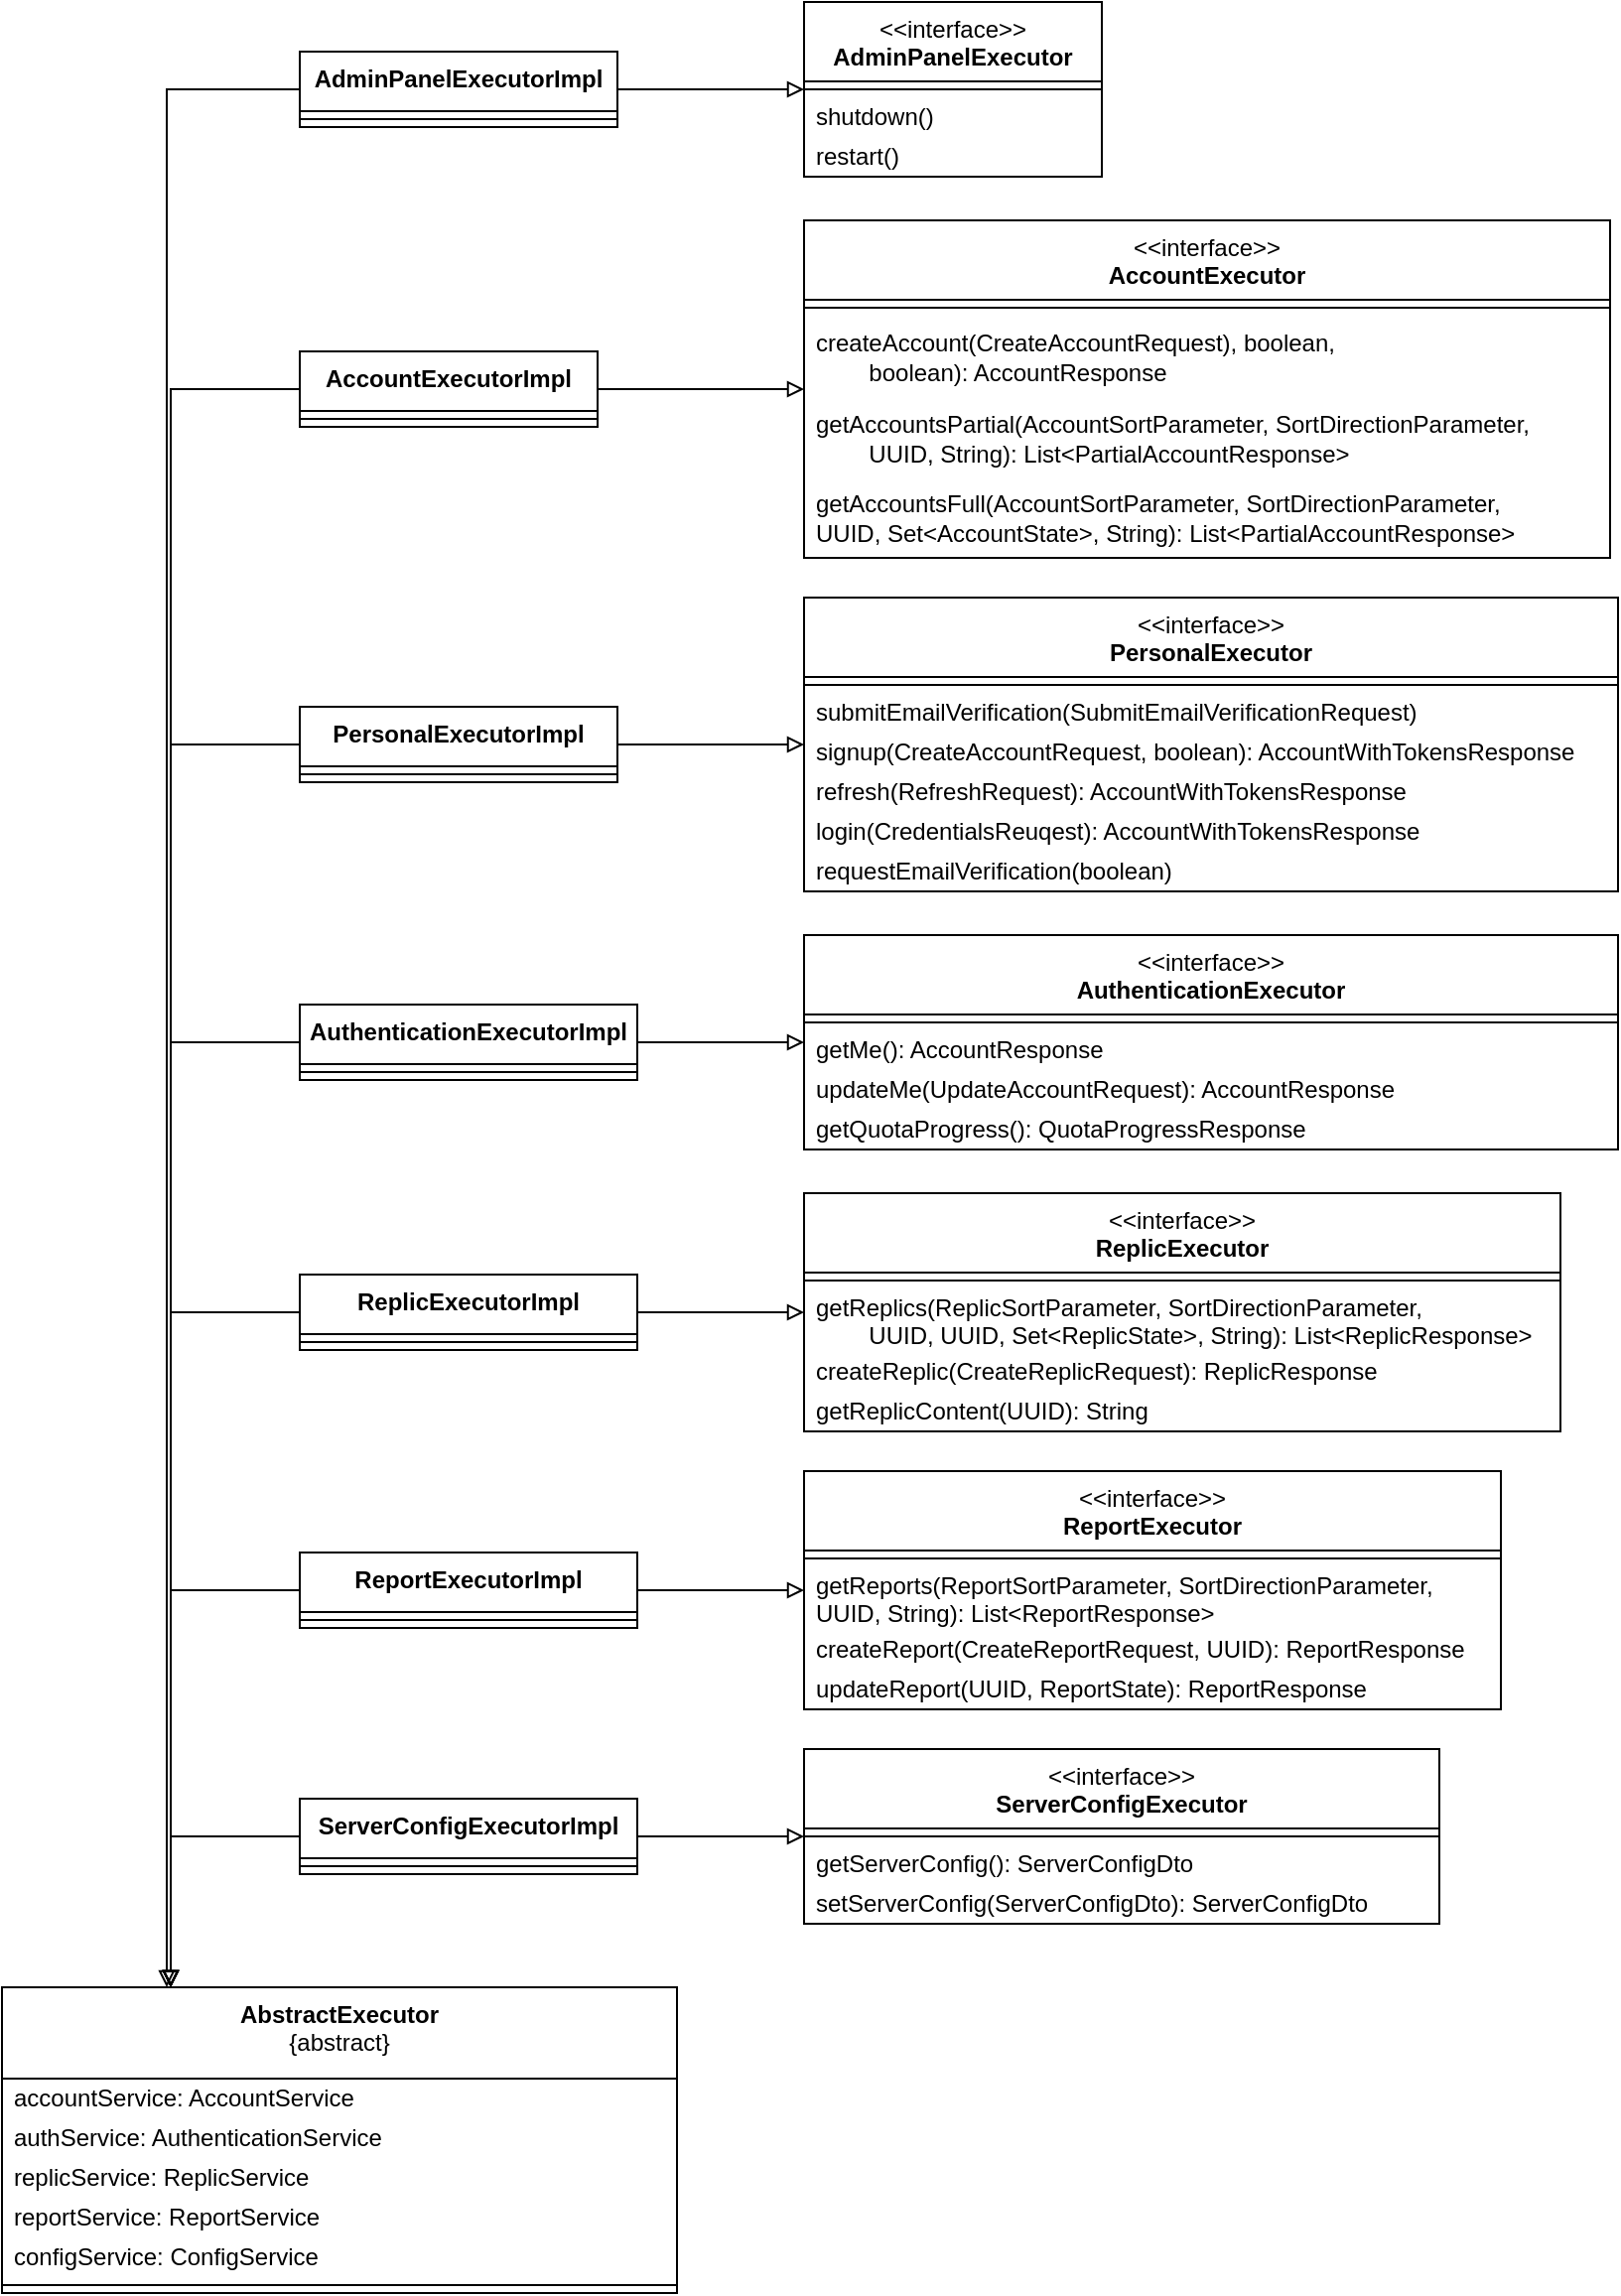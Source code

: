 <mxfile version="28.2.5">
  <diagram name="Seite-1" id="tv3RCUC1lsHie5otSo7a">
    <mxGraphModel dx="2377" dy="1377" grid="1" gridSize="10" guides="1" tooltips="1" connect="1" arrows="1" fold="1" page="1" pageScale="1" pageWidth="827" pageHeight="1169" math="0" shadow="0">
      <root>
        <mxCell id="0" />
        <mxCell id="1" parent="0" />
        <mxCell id="zjGeTOThquZhaolVEsW3-189" value="&amp;lt;&amp;lt;interface&amp;gt;&amp;gt;&lt;br&gt;&lt;b&gt;AccountExecutor&lt;/b&gt;&lt;div&gt;&lt;br/&gt;&lt;/div&gt;" style="swimlane;fontStyle=0;align=center;verticalAlign=top;childLayout=stackLayout;horizontal=1;startSize=40;horizontalStack=0;resizeParent=1;resizeParentMax=0;resizeLast=0;collapsible=0;marginBottom=0;html=1;whiteSpace=wrap;" vertex="1" parent="1">
          <mxGeometry x="411" y="110" width="406" height="170" as="geometry" />
        </mxCell>
        <mxCell id="zjGeTOThquZhaolVEsW3-190" value="" style="line;strokeWidth=1;fillColor=none;align=left;verticalAlign=middle;spacingTop=-1;spacingLeft=3;spacingRight=3;rotatable=0;labelPosition=right;points=[];portConstraint=eastwest;" vertex="1" parent="zjGeTOThquZhaolVEsW3-189">
          <mxGeometry y="40" width="406" height="8" as="geometry" />
        </mxCell>
        <mxCell id="zjGeTOThquZhaolVEsW3-191" value="&lt;div&gt;createAccount(CreateAccountRequest), boolean,&amp;nbsp;&lt;/div&gt;&lt;div&gt;&lt;span style=&quot;white-space: pre;&quot;&gt;&#x9;&lt;/span&gt;boolean): AccountResponse&lt;/div&gt;" style="text;html=1;strokeColor=none;fillColor=none;align=left;verticalAlign=middle;spacingLeft=4;spacingRight=4;overflow=hidden;rotatable=0;points=[[0,0.5],[1,0.5]];portConstraint=eastwest;whiteSpace=wrap;" vertex="1" parent="zjGeTOThquZhaolVEsW3-189">
          <mxGeometry y="48" width="406" height="42" as="geometry" />
        </mxCell>
        <mxCell id="zjGeTOThquZhaolVEsW3-192" value="&lt;div&gt;getAccountsPartial(AccountSortParameter, SortDirectionParameter,&amp;nbsp;&lt;/div&gt;&lt;div&gt;&lt;span style=&quot;white-space: pre;&quot;&gt;&#x9;&lt;/span&gt;UUID, String): List&amp;lt;PartialAccountResponse&amp;gt;&lt;/div&gt;" style="text;html=1;strokeColor=none;fillColor=none;align=left;verticalAlign=middle;spacingLeft=4;spacingRight=4;overflow=hidden;rotatable=0;points=[[0,0.5],[1,0.5]];portConstraint=eastwest;whiteSpace=wrap;" vertex="1" parent="zjGeTOThquZhaolVEsW3-189">
          <mxGeometry y="90" width="406" height="40" as="geometry" />
        </mxCell>
        <mxCell id="zjGeTOThquZhaolVEsW3-193" value="&lt;div&gt;getAccountsFull(AccountSortParameter, SortDirectionParameter,&amp;nbsp;&lt;/div&gt;&lt;div&gt;UUID, Set&amp;lt;AccountState&amp;gt;, String): List&amp;lt;PartialAccountResponse&amp;gt;&lt;/div&gt;" style="text;html=1;strokeColor=none;fillColor=none;align=left;verticalAlign=middle;spacingLeft=4;spacingRight=4;overflow=hidden;rotatable=0;points=[[0,0.5],[1,0.5]];portConstraint=eastwest;whiteSpace=wrap;" vertex="1" parent="zjGeTOThquZhaolVEsW3-189">
          <mxGeometry y="130" width="406" height="40" as="geometry" />
        </mxCell>
        <mxCell id="zjGeTOThquZhaolVEsW3-194" value="&amp;lt;&amp;lt;interface&amp;gt;&amp;gt;&lt;br&gt;&lt;b&gt;AdminPanelExecutor&lt;/b&gt;&lt;div&gt;&lt;br&gt;&lt;/div&gt;" style="swimlane;fontStyle=0;align=center;verticalAlign=top;childLayout=stackLayout;horizontal=1;startSize=40;horizontalStack=0;resizeParent=1;resizeParentMax=0;resizeLast=0;collapsible=0;marginBottom=0;html=1;whiteSpace=wrap;" vertex="1" parent="1">
          <mxGeometry x="411" width="150" height="88" as="geometry" />
        </mxCell>
        <mxCell id="zjGeTOThquZhaolVEsW3-195" value="" style="line;strokeWidth=1;fillColor=none;align=left;verticalAlign=middle;spacingTop=-1;spacingLeft=3;spacingRight=3;rotatable=0;labelPosition=right;points=[];portConstraint=eastwest;" vertex="1" parent="zjGeTOThquZhaolVEsW3-194">
          <mxGeometry y="40" width="150" height="8" as="geometry" />
        </mxCell>
        <mxCell id="zjGeTOThquZhaolVEsW3-196" value="shutdown()" style="text;html=1;strokeColor=none;fillColor=none;align=left;verticalAlign=middle;spacingLeft=4;spacingRight=4;overflow=hidden;rotatable=0;points=[[0,0.5],[1,0.5]];portConstraint=eastwest;whiteSpace=wrap;" vertex="1" parent="zjGeTOThquZhaolVEsW3-194">
          <mxGeometry y="48" width="150" height="20" as="geometry" />
        </mxCell>
        <mxCell id="zjGeTOThquZhaolVEsW3-197" value="restart()" style="text;html=1;strokeColor=none;fillColor=none;align=left;verticalAlign=middle;spacingLeft=4;spacingRight=4;overflow=hidden;rotatable=0;points=[[0,0.5],[1,0.5]];portConstraint=eastwest;whiteSpace=wrap;" vertex="1" parent="zjGeTOThquZhaolVEsW3-194">
          <mxGeometry y="68" width="150" height="20" as="geometry" />
        </mxCell>
        <mxCell id="zjGeTOThquZhaolVEsW3-198" value="&amp;lt;&amp;lt;interface&amp;gt;&amp;gt;&lt;br&gt;&lt;b&gt;PersonalExecutor&lt;/b&gt;&lt;div&gt;&lt;br&gt;&lt;/div&gt;" style="swimlane;fontStyle=0;align=center;verticalAlign=top;childLayout=stackLayout;horizontal=1;startSize=40;horizontalStack=0;resizeParent=1;resizeParentMax=0;resizeLast=0;collapsible=0;marginBottom=0;html=1;whiteSpace=wrap;" vertex="1" parent="1">
          <mxGeometry x="411" y="300" width="410" height="148" as="geometry" />
        </mxCell>
        <mxCell id="zjGeTOThquZhaolVEsW3-199" value="" style="line;strokeWidth=1;fillColor=none;align=left;verticalAlign=middle;spacingTop=-1;spacingLeft=3;spacingRight=3;rotatable=0;labelPosition=right;points=[];portConstraint=eastwest;" vertex="1" parent="zjGeTOThquZhaolVEsW3-198">
          <mxGeometry y="40" width="410" height="8" as="geometry" />
        </mxCell>
        <mxCell id="zjGeTOThquZhaolVEsW3-200" value="submitEmailVerification(SubmitEmailVerificationRequest)" style="text;html=1;strokeColor=none;fillColor=none;align=left;verticalAlign=middle;spacingLeft=4;spacingRight=4;overflow=hidden;rotatable=0;points=[[0,0.5],[1,0.5]];portConstraint=eastwest;whiteSpace=wrap;" vertex="1" parent="zjGeTOThquZhaolVEsW3-198">
          <mxGeometry y="48" width="410" height="20" as="geometry" />
        </mxCell>
        <mxCell id="zjGeTOThquZhaolVEsW3-201" value="signup(CreateAccountRequest, boolean): AccountWithTokensResponse" style="text;html=1;strokeColor=none;fillColor=none;align=left;verticalAlign=middle;spacingLeft=4;spacingRight=4;overflow=hidden;rotatable=0;points=[[0,0.5],[1,0.5]];portConstraint=eastwest;whiteSpace=wrap;" vertex="1" parent="zjGeTOThquZhaolVEsW3-198">
          <mxGeometry y="68" width="410" height="20" as="geometry" />
        </mxCell>
        <mxCell id="zjGeTOThquZhaolVEsW3-202" value="refresh(RefreshRequest): AccountWithTokensResponse" style="text;html=1;strokeColor=none;fillColor=none;align=left;verticalAlign=middle;spacingLeft=4;spacingRight=4;overflow=hidden;rotatable=0;points=[[0,0.5],[1,0.5]];portConstraint=eastwest;whiteSpace=wrap;" vertex="1" parent="zjGeTOThquZhaolVEsW3-198">
          <mxGeometry y="88" width="410" height="20" as="geometry" />
        </mxCell>
        <mxCell id="zjGeTOThquZhaolVEsW3-203" value="login(CredentialsReuqest): AccountWithTokensResponse" style="text;html=1;strokeColor=none;fillColor=none;align=left;verticalAlign=middle;spacingLeft=4;spacingRight=4;overflow=hidden;rotatable=0;points=[[0,0.5],[1,0.5]];portConstraint=eastwest;whiteSpace=wrap;" vertex="1" parent="zjGeTOThquZhaolVEsW3-198">
          <mxGeometry y="108" width="410" height="20" as="geometry" />
        </mxCell>
        <mxCell id="zjGeTOThquZhaolVEsW3-204" value="requestEmailVerification(boolean)" style="text;html=1;strokeColor=none;fillColor=none;align=left;verticalAlign=middle;spacingLeft=4;spacingRight=4;overflow=hidden;rotatable=0;points=[[0,0.5],[1,0.5]];portConstraint=eastwest;whiteSpace=wrap;" vertex="1" parent="zjGeTOThquZhaolVEsW3-198">
          <mxGeometry y="128" width="410" height="20" as="geometry" />
        </mxCell>
        <mxCell id="zjGeTOThquZhaolVEsW3-205" value="&amp;lt;&amp;lt;interface&amp;gt;&amp;gt;&lt;br&gt;&lt;b&gt;ReplicExecutor&lt;/b&gt;&lt;div&gt;&lt;br&gt;&lt;/div&gt;" style="swimlane;fontStyle=0;align=center;verticalAlign=top;childLayout=stackLayout;horizontal=1;startSize=40;horizontalStack=0;resizeParent=1;resizeParentMax=0;resizeLast=0;collapsible=0;marginBottom=0;html=1;whiteSpace=wrap;" vertex="1" parent="1">
          <mxGeometry x="411" y="600" width="381" height="120" as="geometry" />
        </mxCell>
        <mxCell id="zjGeTOThquZhaolVEsW3-206" value="" style="line;strokeWidth=1;fillColor=none;align=left;verticalAlign=middle;spacingTop=-1;spacingLeft=3;spacingRight=3;rotatable=0;labelPosition=right;points=[];portConstraint=eastwest;" vertex="1" parent="zjGeTOThquZhaolVEsW3-205">
          <mxGeometry y="40" width="381" height="8" as="geometry" />
        </mxCell>
        <mxCell id="zjGeTOThquZhaolVEsW3-207" value="&lt;div&gt;getReplics(ReplicSortParameter, SortDirectionParameter,&amp;nbsp;&lt;/div&gt;&lt;div&gt;&lt;span style=&quot;white-space: pre;&quot;&gt;&#x9;&lt;/span&gt;UUID, UUID, Set&amp;lt;ReplicState&amp;gt;, String): List&amp;lt;ReplicResponse&amp;gt;&lt;/div&gt;" style="text;html=1;strokeColor=none;fillColor=none;align=left;verticalAlign=middle;spacingLeft=4;spacingRight=4;overflow=hidden;rotatable=0;points=[[0,0.5],[1,0.5]];portConstraint=eastwest;whiteSpace=wrap;" vertex="1" parent="zjGeTOThquZhaolVEsW3-205">
          <mxGeometry y="48" width="381" height="32" as="geometry" />
        </mxCell>
        <mxCell id="zjGeTOThquZhaolVEsW3-208" value="createReplic(CreateReplicRequest): ReplicResponse" style="text;html=1;strokeColor=none;fillColor=none;align=left;verticalAlign=middle;spacingLeft=4;spacingRight=4;overflow=hidden;rotatable=0;points=[[0,0.5],[1,0.5]];portConstraint=eastwest;whiteSpace=wrap;" vertex="1" parent="zjGeTOThquZhaolVEsW3-205">
          <mxGeometry y="80" width="381" height="20" as="geometry" />
        </mxCell>
        <mxCell id="zjGeTOThquZhaolVEsW3-209" value="getReplicContent(UUID): String" style="text;html=1;strokeColor=none;fillColor=none;align=left;verticalAlign=middle;spacingLeft=4;spacingRight=4;overflow=hidden;rotatable=0;points=[[0,0.5],[1,0.5]];portConstraint=eastwest;whiteSpace=wrap;" vertex="1" parent="zjGeTOThquZhaolVEsW3-205">
          <mxGeometry y="100" width="381" height="20" as="geometry" />
        </mxCell>
        <mxCell id="zjGeTOThquZhaolVEsW3-210" value="&amp;lt;&amp;lt;interface&amp;gt;&amp;gt;&lt;br&gt;&lt;b&gt;ReportExecutor&lt;/b&gt;&lt;div&gt;&lt;br&gt;&lt;/div&gt;" style="swimlane;fontStyle=0;align=center;verticalAlign=top;childLayout=stackLayout;horizontal=1;startSize=40;horizontalStack=0;resizeParent=1;resizeParentMax=0;resizeLast=0;collapsible=0;marginBottom=0;html=1;whiteSpace=wrap;" vertex="1" parent="1">
          <mxGeometry x="411" y="740" width="351" height="120" as="geometry" />
        </mxCell>
        <mxCell id="zjGeTOThquZhaolVEsW3-211" value="" style="line;strokeWidth=1;fillColor=none;align=left;verticalAlign=middle;spacingTop=-1;spacingLeft=3;spacingRight=3;rotatable=0;labelPosition=right;points=[];portConstraint=eastwest;" vertex="1" parent="zjGeTOThquZhaolVEsW3-210">
          <mxGeometry y="40" width="351" height="8" as="geometry" />
        </mxCell>
        <mxCell id="zjGeTOThquZhaolVEsW3-212" value="&lt;div&gt;getReports(ReportSortParameter, SortDirectionParameter,&amp;nbsp;&lt;/div&gt;&lt;div&gt;UUID, String): List&amp;lt;ReportResponse&amp;gt;&lt;/div&gt;" style="text;html=1;strokeColor=none;fillColor=none;align=left;verticalAlign=middle;spacingLeft=4;spacingRight=4;overflow=hidden;rotatable=0;points=[[0,0.5],[1,0.5]];portConstraint=eastwest;whiteSpace=wrap;" vertex="1" parent="zjGeTOThquZhaolVEsW3-210">
          <mxGeometry y="48" width="351" height="32" as="geometry" />
        </mxCell>
        <mxCell id="zjGeTOThquZhaolVEsW3-213" value="createReport(CreateReportRequest, UUID): ReportResponse" style="text;html=1;strokeColor=none;fillColor=none;align=left;verticalAlign=middle;spacingLeft=4;spacingRight=4;overflow=hidden;rotatable=0;points=[[0,0.5],[1,0.5]];portConstraint=eastwest;whiteSpace=wrap;" vertex="1" parent="zjGeTOThquZhaolVEsW3-210">
          <mxGeometry y="80" width="351" height="20" as="geometry" />
        </mxCell>
        <mxCell id="zjGeTOThquZhaolVEsW3-214" value="updateReport(UUID, ReportState): ReportResponse" style="text;html=1;strokeColor=none;fillColor=none;align=left;verticalAlign=middle;spacingLeft=4;spacingRight=4;overflow=hidden;rotatable=0;points=[[0,0.5],[1,0.5]];portConstraint=eastwest;whiteSpace=wrap;" vertex="1" parent="zjGeTOThquZhaolVEsW3-210">
          <mxGeometry y="100" width="351" height="20" as="geometry" />
        </mxCell>
        <mxCell id="zjGeTOThquZhaolVEsW3-215" value="&amp;lt;&amp;lt;interface&amp;gt;&amp;gt;&lt;br&gt;&lt;b&gt;ServerConfigExecutor&lt;/b&gt;&lt;div&gt;&lt;br&gt;&lt;/div&gt;" style="swimlane;fontStyle=0;align=center;verticalAlign=top;childLayout=stackLayout;horizontal=1;startSize=40;horizontalStack=0;resizeParent=1;resizeParentMax=0;resizeLast=0;collapsible=0;marginBottom=0;html=1;whiteSpace=wrap;" vertex="1" parent="1">
          <mxGeometry x="411" y="880" width="320" height="88" as="geometry" />
        </mxCell>
        <mxCell id="zjGeTOThquZhaolVEsW3-216" value="" style="line;strokeWidth=1;fillColor=none;align=left;verticalAlign=middle;spacingTop=-1;spacingLeft=3;spacingRight=3;rotatable=0;labelPosition=right;points=[];portConstraint=eastwest;" vertex="1" parent="zjGeTOThquZhaolVEsW3-215">
          <mxGeometry y="40" width="320" height="8" as="geometry" />
        </mxCell>
        <mxCell id="zjGeTOThquZhaolVEsW3-217" value="getServerConfig(): ServerConfigDto" style="text;html=1;strokeColor=none;fillColor=none;align=left;verticalAlign=middle;spacingLeft=4;spacingRight=4;overflow=hidden;rotatable=0;points=[[0,0.5],[1,0.5]];portConstraint=eastwest;whiteSpace=wrap;" vertex="1" parent="zjGeTOThquZhaolVEsW3-215">
          <mxGeometry y="48" width="320" height="20" as="geometry" />
        </mxCell>
        <mxCell id="zjGeTOThquZhaolVEsW3-218" value="setServerConfig(ServerConfigDto): ServerConfigDto" style="text;html=1;strokeColor=none;fillColor=none;align=left;verticalAlign=middle;spacingLeft=4;spacingRight=4;overflow=hidden;rotatable=0;points=[[0,0.5],[1,0.5]];portConstraint=eastwest;whiteSpace=wrap;" vertex="1" parent="zjGeTOThquZhaolVEsW3-215">
          <mxGeometry y="68" width="320" height="20" as="geometry" />
        </mxCell>
        <mxCell id="zjGeTOThquZhaolVEsW3-219" value="&amp;lt;&amp;lt;interface&amp;gt;&amp;gt;&lt;br&gt;&lt;b&gt;AuthenticationExecutor&lt;/b&gt;&lt;div&gt;&lt;br&gt;&lt;/div&gt;" style="swimlane;fontStyle=0;align=center;verticalAlign=top;childLayout=stackLayout;horizontal=1;startSize=40;horizontalStack=0;resizeParent=1;resizeParentMax=0;resizeLast=0;collapsible=0;marginBottom=0;html=1;whiteSpace=wrap;" vertex="1" parent="1">
          <mxGeometry x="411" y="470" width="410" height="108" as="geometry" />
        </mxCell>
        <mxCell id="zjGeTOThquZhaolVEsW3-220" value="" style="line;strokeWidth=1;fillColor=none;align=left;verticalAlign=middle;spacingTop=-1;spacingLeft=3;spacingRight=3;rotatable=0;labelPosition=right;points=[];portConstraint=eastwest;" vertex="1" parent="zjGeTOThquZhaolVEsW3-219">
          <mxGeometry y="40" width="410" height="8" as="geometry" />
        </mxCell>
        <mxCell id="zjGeTOThquZhaolVEsW3-221" value="getMe(): AccountResponse" style="text;html=1;strokeColor=none;fillColor=none;align=left;verticalAlign=middle;spacingLeft=4;spacingRight=4;overflow=hidden;rotatable=0;points=[[0,0.5],[1,0.5]];portConstraint=eastwest;whiteSpace=wrap;" vertex="1" parent="zjGeTOThquZhaolVEsW3-219">
          <mxGeometry y="48" width="410" height="20" as="geometry" />
        </mxCell>
        <mxCell id="zjGeTOThquZhaolVEsW3-222" value="updateMe(UpdateAccountRequest): AccountResponse" style="text;html=1;strokeColor=none;fillColor=none;align=left;verticalAlign=middle;spacingLeft=4;spacingRight=4;overflow=hidden;rotatable=0;points=[[0,0.5],[1,0.5]];portConstraint=eastwest;whiteSpace=wrap;" vertex="1" parent="zjGeTOThquZhaolVEsW3-219">
          <mxGeometry y="68" width="410" height="20" as="geometry" />
        </mxCell>
        <mxCell id="zjGeTOThquZhaolVEsW3-223" value="getQuotaProgress(): QuotaProgressResponse" style="text;html=1;strokeColor=none;fillColor=none;align=left;verticalAlign=middle;spacingLeft=4;spacingRight=4;overflow=hidden;rotatable=0;points=[[0,0.5],[1,0.5]];portConstraint=eastwest;whiteSpace=wrap;" vertex="1" parent="zjGeTOThquZhaolVEsW3-219">
          <mxGeometry y="88" width="410" height="20" as="geometry" />
        </mxCell>
        <mxCell id="zjGeTOThquZhaolVEsW3-250" style="edgeStyle=orthogonalEdgeStyle;rounded=0;orthogonalLoop=1;jettySize=auto;html=1;endArrow=block;endFill=0;" edge="1" parent="1" source="zjGeTOThquZhaolVEsW3-224" target="zjGeTOThquZhaolVEsW3-194">
          <mxGeometry relative="1" as="geometry" />
        </mxCell>
        <mxCell id="zjGeTOThquZhaolVEsW3-270" style="edgeStyle=orthogonalEdgeStyle;rounded=0;orthogonalLoop=1;jettySize=auto;html=1;endArrow=block;endFill=0;" edge="1" parent="1" source="zjGeTOThquZhaolVEsW3-224" target="zjGeTOThquZhaolVEsW3-240">
          <mxGeometry relative="1" as="geometry">
            <Array as="points">
              <mxPoint x="90" y="44" />
            </Array>
          </mxGeometry>
        </mxCell>
        <mxCell id="zjGeTOThquZhaolVEsW3-224" value="&lt;b&gt;AdminPanelExecutorImpl&lt;/b&gt;" style="swimlane;fontStyle=0;align=center;verticalAlign=top;childLayout=stackLayout;horizontal=1;startSize=30;horizontalStack=0;resizeParent=1;resizeParentMax=0;resizeLast=0;collapsible=0;marginBottom=0;html=1;whiteSpace=wrap;" vertex="1" parent="1">
          <mxGeometry x="157" y="25" width="160" height="38" as="geometry" />
        </mxCell>
        <mxCell id="zjGeTOThquZhaolVEsW3-225" value="" style="line;strokeWidth=1;fillColor=none;align=left;verticalAlign=middle;spacingTop=-1;spacingLeft=3;spacingRight=3;rotatable=0;labelPosition=right;points=[];portConstraint=eastwest;" vertex="1" parent="zjGeTOThquZhaolVEsW3-224">
          <mxGeometry y="30" width="160" height="8" as="geometry" />
        </mxCell>
        <mxCell id="zjGeTOThquZhaolVEsW3-249" style="edgeStyle=orthogonalEdgeStyle;rounded=0;orthogonalLoop=1;jettySize=auto;html=1;endArrow=block;endFill=0;" edge="1" parent="1" source="zjGeTOThquZhaolVEsW3-228" target="zjGeTOThquZhaolVEsW3-240">
          <mxGeometry relative="1" as="geometry">
            <Array as="points">
              <mxPoint x="92" y="195" />
            </Array>
          </mxGeometry>
        </mxCell>
        <mxCell id="zjGeTOThquZhaolVEsW3-252" style="edgeStyle=orthogonalEdgeStyle;rounded=0;orthogonalLoop=1;jettySize=auto;html=1;endArrow=block;endFill=0;" edge="1" parent="1" source="zjGeTOThquZhaolVEsW3-228" target="zjGeTOThquZhaolVEsW3-189">
          <mxGeometry relative="1" as="geometry" />
        </mxCell>
        <mxCell id="zjGeTOThquZhaolVEsW3-228" value="&lt;b&gt;AccountExecutorImpl&lt;/b&gt;" style="swimlane;fontStyle=0;align=center;verticalAlign=top;childLayout=stackLayout;horizontal=1;startSize=30;horizontalStack=0;resizeParent=1;resizeParentMax=0;resizeLast=0;collapsible=0;marginBottom=0;html=1;whiteSpace=wrap;" vertex="1" parent="1">
          <mxGeometry x="157" y="176" width="150" height="38" as="geometry" />
        </mxCell>
        <mxCell id="zjGeTOThquZhaolVEsW3-229" value="" style="line;strokeWidth=1;fillColor=none;align=left;verticalAlign=middle;spacingTop=-1;spacingLeft=3;spacingRight=3;rotatable=0;labelPosition=right;points=[];portConstraint=eastwest;" vertex="1" parent="zjGeTOThquZhaolVEsW3-228">
          <mxGeometry y="30" width="150" height="8" as="geometry" />
        </mxCell>
        <mxCell id="zjGeTOThquZhaolVEsW3-248" style="edgeStyle=orthogonalEdgeStyle;rounded=0;orthogonalLoop=1;jettySize=auto;html=1;endArrow=block;endFill=0;" edge="1" parent="1" source="zjGeTOThquZhaolVEsW3-230" target="zjGeTOThquZhaolVEsW3-240">
          <mxGeometry relative="1" as="geometry">
            <Array as="points">
              <mxPoint x="92" y="374" />
            </Array>
          </mxGeometry>
        </mxCell>
        <mxCell id="zjGeTOThquZhaolVEsW3-253" style="edgeStyle=orthogonalEdgeStyle;rounded=0;orthogonalLoop=1;jettySize=auto;html=1;endArrow=block;endFill=0;" edge="1" parent="1" source="zjGeTOThquZhaolVEsW3-230" target="zjGeTOThquZhaolVEsW3-198">
          <mxGeometry relative="1" as="geometry" />
        </mxCell>
        <mxCell id="zjGeTOThquZhaolVEsW3-230" value="&lt;b&gt;PersonalExecutorImpl&lt;/b&gt;" style="swimlane;fontStyle=0;align=center;verticalAlign=top;childLayout=stackLayout;horizontal=1;startSize=30;horizontalStack=0;resizeParent=1;resizeParentMax=0;resizeLast=0;collapsible=0;marginBottom=0;html=1;whiteSpace=wrap;" vertex="1" parent="1">
          <mxGeometry x="157" y="355" width="160" height="38" as="geometry" />
        </mxCell>
        <mxCell id="zjGeTOThquZhaolVEsW3-231" value="" style="line;strokeWidth=1;fillColor=none;align=left;verticalAlign=middle;spacingTop=-1;spacingLeft=3;spacingRight=3;rotatable=0;labelPosition=right;points=[];portConstraint=eastwest;" vertex="1" parent="zjGeTOThquZhaolVEsW3-230">
          <mxGeometry y="30" width="160" height="8" as="geometry" />
        </mxCell>
        <mxCell id="zjGeTOThquZhaolVEsW3-246" style="edgeStyle=orthogonalEdgeStyle;rounded=0;orthogonalLoop=1;jettySize=auto;html=1;endArrow=block;endFill=0;" edge="1" parent="1" source="zjGeTOThquZhaolVEsW3-232" target="zjGeTOThquZhaolVEsW3-240">
          <mxGeometry relative="1" as="geometry">
            <Array as="points">
              <mxPoint x="92" y="524" />
            </Array>
          </mxGeometry>
        </mxCell>
        <mxCell id="zjGeTOThquZhaolVEsW3-254" style="edgeStyle=orthogonalEdgeStyle;rounded=0;orthogonalLoop=1;jettySize=auto;html=1;endArrow=block;endFill=0;" edge="1" parent="1" source="zjGeTOThquZhaolVEsW3-232" target="zjGeTOThquZhaolVEsW3-219">
          <mxGeometry relative="1" as="geometry" />
        </mxCell>
        <mxCell id="zjGeTOThquZhaolVEsW3-232" value="&lt;b&gt;AuthenticationExecutorImpl&lt;/b&gt;" style="swimlane;fontStyle=0;align=center;verticalAlign=top;childLayout=stackLayout;horizontal=1;startSize=30;horizontalStack=0;resizeParent=1;resizeParentMax=0;resizeLast=0;collapsible=0;marginBottom=0;html=1;whiteSpace=wrap;" vertex="1" parent="1">
          <mxGeometry x="157" y="505" width="170" height="38" as="geometry" />
        </mxCell>
        <mxCell id="zjGeTOThquZhaolVEsW3-233" value="" style="line;strokeWidth=1;fillColor=none;align=left;verticalAlign=middle;spacingTop=-1;spacingLeft=3;spacingRight=3;rotatable=0;labelPosition=right;points=[];portConstraint=eastwest;" vertex="1" parent="zjGeTOThquZhaolVEsW3-232">
          <mxGeometry y="30" width="170" height="8" as="geometry" />
        </mxCell>
        <mxCell id="zjGeTOThquZhaolVEsW3-245" style="edgeStyle=orthogonalEdgeStyle;rounded=0;orthogonalLoop=1;jettySize=auto;html=1;endArrow=block;endFill=0;" edge="1" parent="1" source="zjGeTOThquZhaolVEsW3-234" target="zjGeTOThquZhaolVEsW3-240">
          <mxGeometry relative="1" as="geometry">
            <Array as="points">
              <mxPoint x="92" y="660" />
            </Array>
          </mxGeometry>
        </mxCell>
        <mxCell id="zjGeTOThquZhaolVEsW3-255" style="edgeStyle=orthogonalEdgeStyle;rounded=0;orthogonalLoop=1;jettySize=auto;html=1;endArrow=block;endFill=0;" edge="1" parent="1" source="zjGeTOThquZhaolVEsW3-234" target="zjGeTOThquZhaolVEsW3-205">
          <mxGeometry relative="1" as="geometry" />
        </mxCell>
        <mxCell id="zjGeTOThquZhaolVEsW3-234" value="&lt;b&gt;ReplicExecutorImpl&lt;/b&gt;" style="swimlane;fontStyle=0;align=center;verticalAlign=top;childLayout=stackLayout;horizontal=1;startSize=30;horizontalStack=0;resizeParent=1;resizeParentMax=0;resizeLast=0;collapsible=0;marginBottom=0;html=1;whiteSpace=wrap;" vertex="1" parent="1">
          <mxGeometry x="157" y="641" width="170" height="38" as="geometry" />
        </mxCell>
        <mxCell id="zjGeTOThquZhaolVEsW3-235" value="" style="line;strokeWidth=1;fillColor=none;align=left;verticalAlign=middle;spacingTop=-1;spacingLeft=3;spacingRight=3;rotatable=0;labelPosition=right;points=[];portConstraint=eastwest;" vertex="1" parent="zjGeTOThquZhaolVEsW3-234">
          <mxGeometry y="30" width="170" height="8" as="geometry" />
        </mxCell>
        <mxCell id="zjGeTOThquZhaolVEsW3-244" style="edgeStyle=orthogonalEdgeStyle;rounded=0;orthogonalLoop=1;jettySize=auto;html=1;endArrow=block;endFill=0;" edge="1" parent="1" source="zjGeTOThquZhaolVEsW3-236" target="zjGeTOThquZhaolVEsW3-240">
          <mxGeometry relative="1" as="geometry">
            <Array as="points">
              <mxPoint x="92" y="800" />
            </Array>
          </mxGeometry>
        </mxCell>
        <mxCell id="zjGeTOThquZhaolVEsW3-256" style="edgeStyle=orthogonalEdgeStyle;rounded=0;orthogonalLoop=1;jettySize=auto;html=1;endArrow=block;endFill=0;" edge="1" parent="1" source="zjGeTOThquZhaolVEsW3-236" target="zjGeTOThquZhaolVEsW3-210">
          <mxGeometry relative="1" as="geometry" />
        </mxCell>
        <mxCell id="zjGeTOThquZhaolVEsW3-236" value="&lt;b&gt;ReportExecutorImpl&lt;/b&gt;" style="swimlane;fontStyle=0;align=center;verticalAlign=top;childLayout=stackLayout;horizontal=1;startSize=30;horizontalStack=0;resizeParent=1;resizeParentMax=0;resizeLast=0;collapsible=0;marginBottom=0;html=1;whiteSpace=wrap;" vertex="1" parent="1">
          <mxGeometry x="157" y="781" width="170" height="38" as="geometry" />
        </mxCell>
        <mxCell id="zjGeTOThquZhaolVEsW3-237" value="" style="line;strokeWidth=1;fillColor=none;align=left;verticalAlign=middle;spacingTop=-1;spacingLeft=3;spacingRight=3;rotatable=0;labelPosition=right;points=[];portConstraint=eastwest;" vertex="1" parent="zjGeTOThquZhaolVEsW3-236">
          <mxGeometry y="30" width="170" height="8" as="geometry" />
        </mxCell>
        <mxCell id="zjGeTOThquZhaolVEsW3-243" style="edgeStyle=orthogonalEdgeStyle;rounded=0;orthogonalLoop=1;jettySize=auto;html=1;endArrow=block;endFill=0;" edge="1" parent="1" source="zjGeTOThquZhaolVEsW3-238" target="zjGeTOThquZhaolVEsW3-240">
          <mxGeometry relative="1" as="geometry">
            <Array as="points">
              <mxPoint x="92" y="924" />
            </Array>
          </mxGeometry>
        </mxCell>
        <mxCell id="zjGeTOThquZhaolVEsW3-258" style="edgeStyle=orthogonalEdgeStyle;rounded=0;orthogonalLoop=1;jettySize=auto;html=1;endArrow=block;endFill=0;" edge="1" parent="1" source="zjGeTOThquZhaolVEsW3-238" target="zjGeTOThquZhaolVEsW3-215">
          <mxGeometry relative="1" as="geometry" />
        </mxCell>
        <mxCell id="zjGeTOThquZhaolVEsW3-238" value="&lt;b&gt;ServerConfigExecutorImpl&lt;/b&gt;" style="swimlane;fontStyle=0;align=center;verticalAlign=top;childLayout=stackLayout;horizontal=1;startSize=30;horizontalStack=0;resizeParent=1;resizeParentMax=0;resizeLast=0;collapsible=0;marginBottom=0;html=1;whiteSpace=wrap;" vertex="1" parent="1">
          <mxGeometry x="157" y="905" width="170" height="38" as="geometry" />
        </mxCell>
        <mxCell id="zjGeTOThquZhaolVEsW3-239" value="" style="line;strokeWidth=1;fillColor=none;align=left;verticalAlign=middle;spacingTop=-1;spacingLeft=3;spacingRight=3;rotatable=0;labelPosition=right;points=[];portConstraint=eastwest;" vertex="1" parent="zjGeTOThquZhaolVEsW3-238">
          <mxGeometry y="30" width="170" height="8" as="geometry" />
        </mxCell>
        <mxCell id="zjGeTOThquZhaolVEsW3-240" value="&lt;div&gt;&lt;b&gt;AbstractExecutor&lt;/b&gt;&lt;/div&gt;&lt;div&gt;{abstract}&lt;/div&gt;" style="swimlane;fontStyle=0;align=center;verticalAlign=top;childLayout=stackLayout;horizontal=1;startSize=46;horizontalStack=0;resizeParent=1;resizeParentMax=0;resizeLast=0;collapsible=0;marginBottom=0;html=1;whiteSpace=wrap;" vertex="1" parent="1">
          <mxGeometry x="7" y="1000" width="340" height="154" as="geometry" />
        </mxCell>
        <mxCell id="zjGeTOThquZhaolVEsW3-259" value="accountService: AccountService" style="text;html=1;strokeColor=none;fillColor=none;align=left;verticalAlign=middle;spacingLeft=4;spacingRight=4;overflow=hidden;rotatable=0;points=[[0,0.5],[1,0.5]];portConstraint=eastwest;whiteSpace=wrap;" vertex="1" parent="zjGeTOThquZhaolVEsW3-240">
          <mxGeometry y="46" width="340" height="20" as="geometry" />
        </mxCell>
        <mxCell id="zjGeTOThquZhaolVEsW3-260" value="authService: AuthenticationService" style="text;html=1;strokeColor=none;fillColor=none;align=left;verticalAlign=middle;spacingLeft=4;spacingRight=4;overflow=hidden;rotatable=0;points=[[0,0.5],[1,0.5]];portConstraint=eastwest;whiteSpace=wrap;" vertex="1" parent="zjGeTOThquZhaolVEsW3-240">
          <mxGeometry y="66" width="340" height="20" as="geometry" />
        </mxCell>
        <mxCell id="zjGeTOThquZhaolVEsW3-261" value="replicService: ReplicService" style="text;html=1;strokeColor=none;fillColor=none;align=left;verticalAlign=middle;spacingLeft=4;spacingRight=4;overflow=hidden;rotatable=0;points=[[0,0.5],[1,0.5]];portConstraint=eastwest;whiteSpace=wrap;" vertex="1" parent="zjGeTOThquZhaolVEsW3-240">
          <mxGeometry y="86" width="340" height="20" as="geometry" />
        </mxCell>
        <mxCell id="zjGeTOThquZhaolVEsW3-267" value="reportService: ReportService" style="text;html=1;strokeColor=none;fillColor=none;align=left;verticalAlign=middle;spacingLeft=4;spacingRight=4;overflow=hidden;rotatable=0;points=[[0,0.5],[1,0.5]];portConstraint=eastwest;whiteSpace=wrap;" vertex="1" parent="zjGeTOThquZhaolVEsW3-240">
          <mxGeometry y="106" width="340" height="20" as="geometry" />
        </mxCell>
        <mxCell id="zjGeTOThquZhaolVEsW3-269" value="configService: ConfigService" style="text;html=1;strokeColor=none;fillColor=none;align=left;verticalAlign=middle;spacingLeft=4;spacingRight=4;overflow=hidden;rotatable=0;points=[[0,0.5],[1,0.5]];portConstraint=eastwest;whiteSpace=wrap;" vertex="1" parent="zjGeTOThquZhaolVEsW3-240">
          <mxGeometry y="126" width="340" height="20" as="geometry" />
        </mxCell>
        <mxCell id="zjGeTOThquZhaolVEsW3-241" value="" style="line;strokeWidth=1;fillColor=none;align=left;verticalAlign=middle;spacingTop=-1;spacingLeft=3;spacingRight=3;rotatable=0;labelPosition=right;points=[];portConstraint=eastwest;" vertex="1" parent="zjGeTOThquZhaolVEsW3-240">
          <mxGeometry y="146" width="340" height="8" as="geometry" />
        </mxCell>
      </root>
    </mxGraphModel>
  </diagram>
</mxfile>
